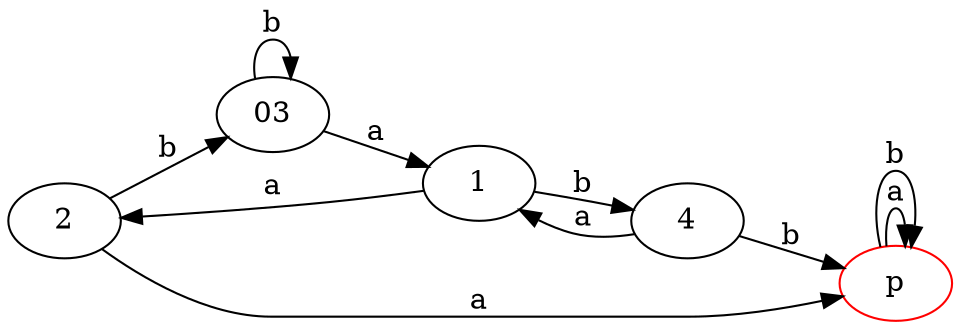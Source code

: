 digraph {
	rankdir=LR
	p [color=red]
	p -> p [label=a]
	p -> p [label=b]
	03
	03 -> 1 [label=a]
	03 -> 03 [label=b]
	2
	2 -> 03 [label=b]
	2 -> p [label=a]
	4
	4 -> 1 [label=a]
	4 -> p [label=b]
	1
	1 -> 2 [label=a]
	1 -> 4 [label=b]
}
